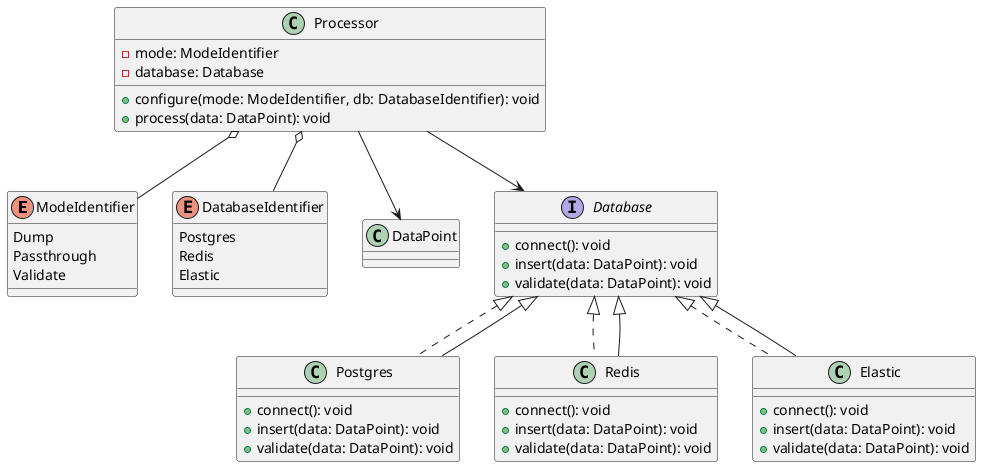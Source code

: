 @startuml

enum ModeIdentifier {
  Dump
  Passthrough
  Validate
}

enum DatabaseIdentifier {
  Postgres
  Redis
  Elastic
}

class DataPoint {
}

interface Database {
  +connect(): void
  +insert(data: DataPoint): void
  +validate(data: DataPoint): void
}

class Postgres implements Database {
  +connect(): void
  +insert(data: DataPoint): void
  +validate(data: DataPoint): void
}

class Redis implements Database {
  +connect(): void
  +insert(data: DataPoint): void
  +validate(data: DataPoint): void
}

class Elastic implements Database {
  +connect(): void
  +insert(data: DataPoint): void
  +validate(data: DataPoint): void
}

class Processor {
  -mode: ModeIdentifier
  -database: Database
  +configure(mode: ModeIdentifier, db: DatabaseIdentifier): void
  +process(data: DataPoint): void
}

Processor o-- ModeIdentifier
Processor o-- DatabaseIdentifier
Processor --> Database
Processor --> DataPoint

Database <|-- Postgres
Database <|-- Redis
Database <|-- Elastic

@enduml
